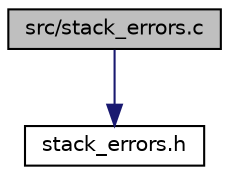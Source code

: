 digraph "src/stack_errors.c"
{
  edge [fontname="Helvetica",fontsize="10",labelfontname="Helvetica",labelfontsize="10"];
  node [fontname="Helvetica",fontsize="10",shape=record];
  Node0 [label="src/stack_errors.c",height=0.2,width=0.4,color="black", fillcolor="grey75", style="filled", fontcolor="black"];
  Node0 -> Node1 [color="midnightblue",fontsize="10",style="solid",fontname="Helvetica"];
  Node1 [label="stack_errors.h",height=0.2,width=0.4,color="black", fillcolor="white", style="filled",URL="$stack__errors_8h.html",tooltip="Definitions of any types of errors in stack. "];
}
